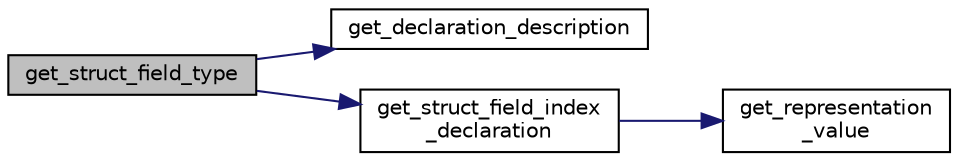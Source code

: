 digraph "get_struct_field_type"
{
 // LATEX_PDF_SIZE
  edge [fontname="Helvetica",fontsize="10",labelfontname="Helvetica",labelfontsize="10"];
  node [fontname="Helvetica",fontsize="10",shape=record];
  rankdir="LR";
  Node1 [label="get_struct_field_type",height=0.2,width=0.4,color="black", fillcolor="grey75", style="filled", fontcolor="black",tooltip=" "];
  Node1 -> Node2 [color="midnightblue",fontsize="10",style="solid",fontname="Helvetica"];
  Node2 [label="get_declaration_description",height=0.2,width=0.4,color="black", fillcolor="white", style="filled",URL="$dd/d3e/declaration__table_8c.html#a6d7cfaa61de7241348ef4a08f55bd9a0",tooltip="Gets the description of a declaration."];
  Node1 -> Node3 [color="midnightblue",fontsize="10",style="solid",fontname="Helvetica"];
  Node3 [label="get_struct_field_index\l_declaration",height=0.2,width=0.4,color="black", fillcolor="white", style="filled",URL="$d0/d41/utility_8c.html#a0632fafaaede4e31c5366b00d7bb57e2",tooltip=" "];
  Node3 -> Node4 [color="midnightblue",fontsize="10",style="solid",fontname="Helvetica"];
  Node4 [label="get_representation\l_value",height=0.2,width=0.4,color="black", fillcolor="white", style="filled",URL="$dd/dfd/representation__table_8c.html#a64bb130b5e07aeebfd4333567ecc9a0e",tooltip="Retrieves the value of a representation from the table."];
}
